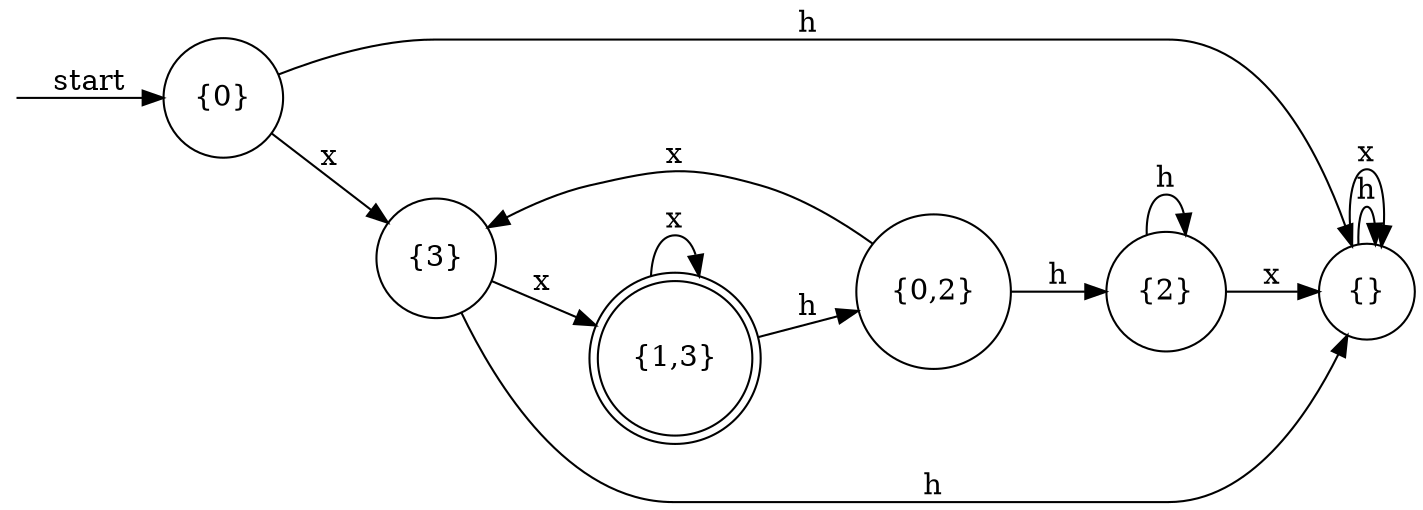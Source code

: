 digraph dfa {
    rankdir = LR;
    node [shape = circle];
    __start [style = invis, shape = point];
    __start -> "{0}" [ label = "start" ];
    node [shape = doublecircle]; "{1,3}"
    node [shape = circle];
    "{0}" -> "{}" [ label = "h" ];
    "{0}" -> "{3}" [ label = "x" ];
    "{}" -> "{}" [ label = "h" ];
    "{}" -> "{}" [ label = "x" ];
    "{3}" -> "{}" [ label = "h" ];
    "{3}" -> "{1,3}" [ label = "x" ];
    "{1,3}" -> "{0,2}" [ label = "h" ];
    "{1,3}" -> "{1,3}" [ label = "x" ];
    "{0,2}" -> "{2}" [ label = "h" ];
    "{0,2}" -> "{3}" [ label = "x" ];
    "{2}" -> "{2}" [ label = "h" ];
    "{2}" -> "{}" [ label = "x" ];
}
